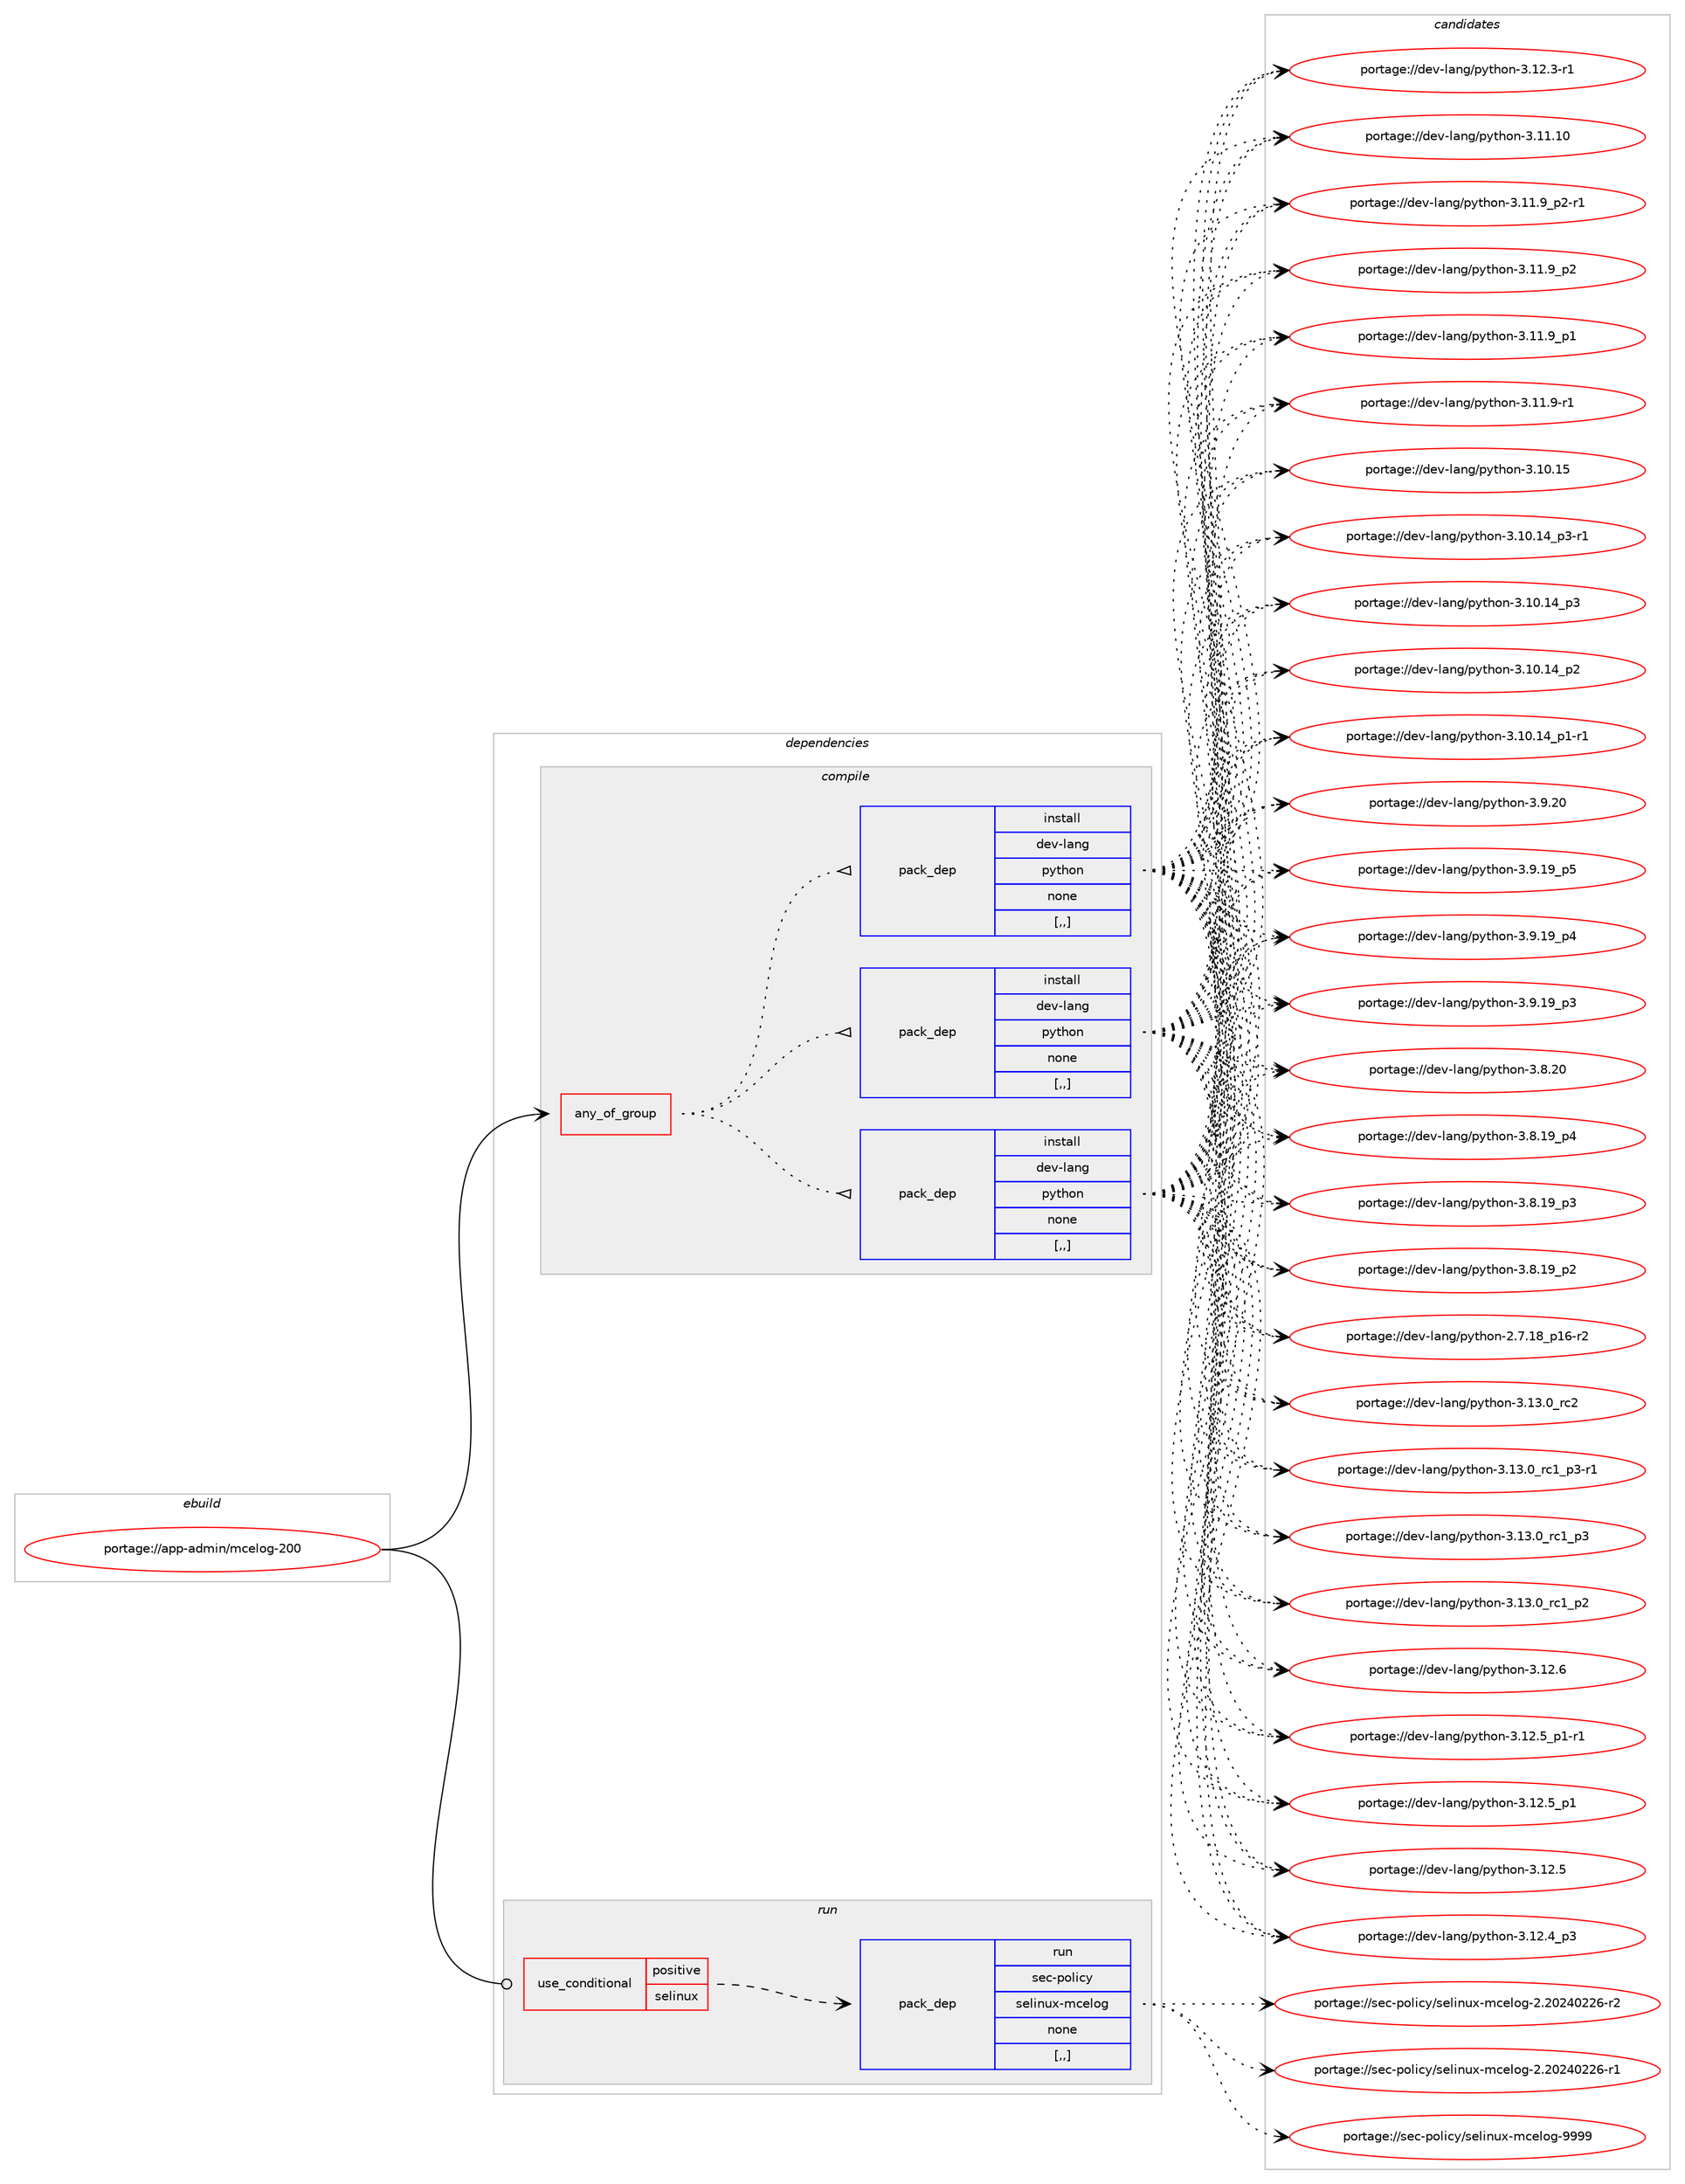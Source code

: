 digraph prolog {

# *************
# Graph options
# *************

newrank=true;
concentrate=true;
compound=true;
graph [rankdir=LR,fontname=Helvetica,fontsize=10,ranksep=1.5];#, ranksep=2.5, nodesep=0.2];
edge  [arrowhead=vee];
node  [fontname=Helvetica,fontsize=10];

# **********
# The ebuild
# **********

subgraph cluster_leftcol {
color=gray;
label=<<i>ebuild</i>>;
id [label="portage://app-admin/mcelog-200", color=red, width=4, href="../app-admin/mcelog-200.svg"];
}

# ****************
# The dependencies
# ****************

subgraph cluster_midcol {
color=gray;
label=<<i>dependencies</i>>;
subgraph cluster_compile {
fillcolor="#eeeeee";
style=filled;
label=<<i>compile</i>>;
subgraph any3380 {
dependency496662 [label=<<TABLE BORDER="0" CELLBORDER="1" CELLSPACING="0" CELLPADDING="4"><TR><TD CELLPADDING="10">any_of_group</TD></TR></TABLE>>, shape=none, color=red];subgraph pack362615 {
dependency496663 [label=<<TABLE BORDER="0" CELLBORDER="1" CELLSPACING="0" CELLPADDING="4" WIDTH="220"><TR><TD ROWSPAN="6" CELLPADDING="30">pack_dep</TD></TR><TR><TD WIDTH="110">install</TD></TR><TR><TD>dev-lang</TD></TR><TR><TD>python</TD></TR><TR><TD>none</TD></TR><TR><TD>[,,]</TD></TR></TABLE>>, shape=none, color=blue];
}
dependency496662:e -> dependency496663:w [weight=20,style="dotted",arrowhead="oinv"];
subgraph pack362616 {
dependency496664 [label=<<TABLE BORDER="0" CELLBORDER="1" CELLSPACING="0" CELLPADDING="4" WIDTH="220"><TR><TD ROWSPAN="6" CELLPADDING="30">pack_dep</TD></TR><TR><TD WIDTH="110">install</TD></TR><TR><TD>dev-lang</TD></TR><TR><TD>python</TD></TR><TR><TD>none</TD></TR><TR><TD>[,,]</TD></TR></TABLE>>, shape=none, color=blue];
}
dependency496662:e -> dependency496664:w [weight=20,style="dotted",arrowhead="oinv"];
subgraph pack362617 {
dependency496665 [label=<<TABLE BORDER="0" CELLBORDER="1" CELLSPACING="0" CELLPADDING="4" WIDTH="220"><TR><TD ROWSPAN="6" CELLPADDING="30">pack_dep</TD></TR><TR><TD WIDTH="110">install</TD></TR><TR><TD>dev-lang</TD></TR><TR><TD>python</TD></TR><TR><TD>none</TD></TR><TR><TD>[,,]</TD></TR></TABLE>>, shape=none, color=blue];
}
dependency496662:e -> dependency496665:w [weight=20,style="dotted",arrowhead="oinv"];
}
id:e -> dependency496662:w [weight=20,style="solid",arrowhead="vee"];
}
subgraph cluster_compileandrun {
fillcolor="#eeeeee";
style=filled;
label=<<i>compile and run</i>>;
}
subgraph cluster_run {
fillcolor="#eeeeee";
style=filled;
label=<<i>run</i>>;
subgraph cond130438 {
dependency496666 [label=<<TABLE BORDER="0" CELLBORDER="1" CELLSPACING="0" CELLPADDING="4"><TR><TD ROWSPAN="3" CELLPADDING="10">use_conditional</TD></TR><TR><TD>positive</TD></TR><TR><TD>selinux</TD></TR></TABLE>>, shape=none, color=red];
subgraph pack362618 {
dependency496667 [label=<<TABLE BORDER="0" CELLBORDER="1" CELLSPACING="0" CELLPADDING="4" WIDTH="220"><TR><TD ROWSPAN="6" CELLPADDING="30">pack_dep</TD></TR><TR><TD WIDTH="110">run</TD></TR><TR><TD>sec-policy</TD></TR><TR><TD>selinux-mcelog</TD></TR><TR><TD>none</TD></TR><TR><TD>[,,]</TD></TR></TABLE>>, shape=none, color=blue];
}
dependency496666:e -> dependency496667:w [weight=20,style="dashed",arrowhead="vee"];
}
id:e -> dependency496666:w [weight=20,style="solid",arrowhead="odot"];
}
}

# **************
# The candidates
# **************

subgraph cluster_choices {
rank=same;
color=gray;
label=<<i>candidates</i>>;

subgraph choice362615 {
color=black;
nodesep=1;
choice10010111845108971101034711212111610411111045514649514648951149950 [label="portage://dev-lang/python-3.13.0_rc2", color=red, width=4,href="../dev-lang/python-3.13.0_rc2.svg"];
choice1001011184510897110103471121211161041111104551464951464895114994995112514511449 [label="portage://dev-lang/python-3.13.0_rc1_p3-r1", color=red, width=4,href="../dev-lang/python-3.13.0_rc1_p3-r1.svg"];
choice100101118451089711010347112121116104111110455146495146489511499499511251 [label="portage://dev-lang/python-3.13.0_rc1_p3", color=red, width=4,href="../dev-lang/python-3.13.0_rc1_p3.svg"];
choice100101118451089711010347112121116104111110455146495146489511499499511250 [label="portage://dev-lang/python-3.13.0_rc1_p2", color=red, width=4,href="../dev-lang/python-3.13.0_rc1_p2.svg"];
choice10010111845108971101034711212111610411111045514649504654 [label="portage://dev-lang/python-3.12.6", color=red, width=4,href="../dev-lang/python-3.12.6.svg"];
choice1001011184510897110103471121211161041111104551464950465395112494511449 [label="portage://dev-lang/python-3.12.5_p1-r1", color=red, width=4,href="../dev-lang/python-3.12.5_p1-r1.svg"];
choice100101118451089711010347112121116104111110455146495046539511249 [label="portage://dev-lang/python-3.12.5_p1", color=red, width=4,href="../dev-lang/python-3.12.5_p1.svg"];
choice10010111845108971101034711212111610411111045514649504653 [label="portage://dev-lang/python-3.12.5", color=red, width=4,href="../dev-lang/python-3.12.5.svg"];
choice100101118451089711010347112121116104111110455146495046529511251 [label="portage://dev-lang/python-3.12.4_p3", color=red, width=4,href="../dev-lang/python-3.12.4_p3.svg"];
choice100101118451089711010347112121116104111110455146495046514511449 [label="portage://dev-lang/python-3.12.3-r1", color=red, width=4,href="../dev-lang/python-3.12.3-r1.svg"];
choice1001011184510897110103471121211161041111104551464949464948 [label="portage://dev-lang/python-3.11.10", color=red, width=4,href="../dev-lang/python-3.11.10.svg"];
choice1001011184510897110103471121211161041111104551464949465795112504511449 [label="portage://dev-lang/python-3.11.9_p2-r1", color=red, width=4,href="../dev-lang/python-3.11.9_p2-r1.svg"];
choice100101118451089711010347112121116104111110455146494946579511250 [label="portage://dev-lang/python-3.11.9_p2", color=red, width=4,href="../dev-lang/python-3.11.9_p2.svg"];
choice100101118451089711010347112121116104111110455146494946579511249 [label="portage://dev-lang/python-3.11.9_p1", color=red, width=4,href="../dev-lang/python-3.11.9_p1.svg"];
choice100101118451089711010347112121116104111110455146494946574511449 [label="portage://dev-lang/python-3.11.9-r1", color=red, width=4,href="../dev-lang/python-3.11.9-r1.svg"];
choice1001011184510897110103471121211161041111104551464948464953 [label="portage://dev-lang/python-3.10.15", color=red, width=4,href="../dev-lang/python-3.10.15.svg"];
choice100101118451089711010347112121116104111110455146494846495295112514511449 [label="portage://dev-lang/python-3.10.14_p3-r1", color=red, width=4,href="../dev-lang/python-3.10.14_p3-r1.svg"];
choice10010111845108971101034711212111610411111045514649484649529511251 [label="portage://dev-lang/python-3.10.14_p3", color=red, width=4,href="../dev-lang/python-3.10.14_p3.svg"];
choice10010111845108971101034711212111610411111045514649484649529511250 [label="portage://dev-lang/python-3.10.14_p2", color=red, width=4,href="../dev-lang/python-3.10.14_p2.svg"];
choice100101118451089711010347112121116104111110455146494846495295112494511449 [label="portage://dev-lang/python-3.10.14_p1-r1", color=red, width=4,href="../dev-lang/python-3.10.14_p1-r1.svg"];
choice10010111845108971101034711212111610411111045514657465048 [label="portage://dev-lang/python-3.9.20", color=red, width=4,href="../dev-lang/python-3.9.20.svg"];
choice100101118451089711010347112121116104111110455146574649579511253 [label="portage://dev-lang/python-3.9.19_p5", color=red, width=4,href="../dev-lang/python-3.9.19_p5.svg"];
choice100101118451089711010347112121116104111110455146574649579511252 [label="portage://dev-lang/python-3.9.19_p4", color=red, width=4,href="../dev-lang/python-3.9.19_p4.svg"];
choice100101118451089711010347112121116104111110455146574649579511251 [label="portage://dev-lang/python-3.9.19_p3", color=red, width=4,href="../dev-lang/python-3.9.19_p3.svg"];
choice10010111845108971101034711212111610411111045514656465048 [label="portage://dev-lang/python-3.8.20", color=red, width=4,href="../dev-lang/python-3.8.20.svg"];
choice100101118451089711010347112121116104111110455146564649579511252 [label="portage://dev-lang/python-3.8.19_p4", color=red, width=4,href="../dev-lang/python-3.8.19_p4.svg"];
choice100101118451089711010347112121116104111110455146564649579511251 [label="portage://dev-lang/python-3.8.19_p3", color=red, width=4,href="../dev-lang/python-3.8.19_p3.svg"];
choice100101118451089711010347112121116104111110455146564649579511250 [label="portage://dev-lang/python-3.8.19_p2", color=red, width=4,href="../dev-lang/python-3.8.19_p2.svg"];
choice100101118451089711010347112121116104111110455046554649569511249544511450 [label="portage://dev-lang/python-2.7.18_p16-r2", color=red, width=4,href="../dev-lang/python-2.7.18_p16-r2.svg"];
dependency496663:e -> choice10010111845108971101034711212111610411111045514649514648951149950:w [style=dotted,weight="100"];
dependency496663:e -> choice1001011184510897110103471121211161041111104551464951464895114994995112514511449:w [style=dotted,weight="100"];
dependency496663:e -> choice100101118451089711010347112121116104111110455146495146489511499499511251:w [style=dotted,weight="100"];
dependency496663:e -> choice100101118451089711010347112121116104111110455146495146489511499499511250:w [style=dotted,weight="100"];
dependency496663:e -> choice10010111845108971101034711212111610411111045514649504654:w [style=dotted,weight="100"];
dependency496663:e -> choice1001011184510897110103471121211161041111104551464950465395112494511449:w [style=dotted,weight="100"];
dependency496663:e -> choice100101118451089711010347112121116104111110455146495046539511249:w [style=dotted,weight="100"];
dependency496663:e -> choice10010111845108971101034711212111610411111045514649504653:w [style=dotted,weight="100"];
dependency496663:e -> choice100101118451089711010347112121116104111110455146495046529511251:w [style=dotted,weight="100"];
dependency496663:e -> choice100101118451089711010347112121116104111110455146495046514511449:w [style=dotted,weight="100"];
dependency496663:e -> choice1001011184510897110103471121211161041111104551464949464948:w [style=dotted,weight="100"];
dependency496663:e -> choice1001011184510897110103471121211161041111104551464949465795112504511449:w [style=dotted,weight="100"];
dependency496663:e -> choice100101118451089711010347112121116104111110455146494946579511250:w [style=dotted,weight="100"];
dependency496663:e -> choice100101118451089711010347112121116104111110455146494946579511249:w [style=dotted,weight="100"];
dependency496663:e -> choice100101118451089711010347112121116104111110455146494946574511449:w [style=dotted,weight="100"];
dependency496663:e -> choice1001011184510897110103471121211161041111104551464948464953:w [style=dotted,weight="100"];
dependency496663:e -> choice100101118451089711010347112121116104111110455146494846495295112514511449:w [style=dotted,weight="100"];
dependency496663:e -> choice10010111845108971101034711212111610411111045514649484649529511251:w [style=dotted,weight="100"];
dependency496663:e -> choice10010111845108971101034711212111610411111045514649484649529511250:w [style=dotted,weight="100"];
dependency496663:e -> choice100101118451089711010347112121116104111110455146494846495295112494511449:w [style=dotted,weight="100"];
dependency496663:e -> choice10010111845108971101034711212111610411111045514657465048:w [style=dotted,weight="100"];
dependency496663:e -> choice100101118451089711010347112121116104111110455146574649579511253:w [style=dotted,weight="100"];
dependency496663:e -> choice100101118451089711010347112121116104111110455146574649579511252:w [style=dotted,weight="100"];
dependency496663:e -> choice100101118451089711010347112121116104111110455146574649579511251:w [style=dotted,weight="100"];
dependency496663:e -> choice10010111845108971101034711212111610411111045514656465048:w [style=dotted,weight="100"];
dependency496663:e -> choice100101118451089711010347112121116104111110455146564649579511252:w [style=dotted,weight="100"];
dependency496663:e -> choice100101118451089711010347112121116104111110455146564649579511251:w [style=dotted,weight="100"];
dependency496663:e -> choice100101118451089711010347112121116104111110455146564649579511250:w [style=dotted,weight="100"];
dependency496663:e -> choice100101118451089711010347112121116104111110455046554649569511249544511450:w [style=dotted,weight="100"];
}
subgraph choice362616 {
color=black;
nodesep=1;
choice10010111845108971101034711212111610411111045514649514648951149950 [label="portage://dev-lang/python-3.13.0_rc2", color=red, width=4,href="../dev-lang/python-3.13.0_rc2.svg"];
choice1001011184510897110103471121211161041111104551464951464895114994995112514511449 [label="portage://dev-lang/python-3.13.0_rc1_p3-r1", color=red, width=4,href="../dev-lang/python-3.13.0_rc1_p3-r1.svg"];
choice100101118451089711010347112121116104111110455146495146489511499499511251 [label="portage://dev-lang/python-3.13.0_rc1_p3", color=red, width=4,href="../dev-lang/python-3.13.0_rc1_p3.svg"];
choice100101118451089711010347112121116104111110455146495146489511499499511250 [label="portage://dev-lang/python-3.13.0_rc1_p2", color=red, width=4,href="../dev-lang/python-3.13.0_rc1_p2.svg"];
choice10010111845108971101034711212111610411111045514649504654 [label="portage://dev-lang/python-3.12.6", color=red, width=4,href="../dev-lang/python-3.12.6.svg"];
choice1001011184510897110103471121211161041111104551464950465395112494511449 [label="portage://dev-lang/python-3.12.5_p1-r1", color=red, width=4,href="../dev-lang/python-3.12.5_p1-r1.svg"];
choice100101118451089711010347112121116104111110455146495046539511249 [label="portage://dev-lang/python-3.12.5_p1", color=red, width=4,href="../dev-lang/python-3.12.5_p1.svg"];
choice10010111845108971101034711212111610411111045514649504653 [label="portage://dev-lang/python-3.12.5", color=red, width=4,href="../dev-lang/python-3.12.5.svg"];
choice100101118451089711010347112121116104111110455146495046529511251 [label="portage://dev-lang/python-3.12.4_p3", color=red, width=4,href="../dev-lang/python-3.12.4_p3.svg"];
choice100101118451089711010347112121116104111110455146495046514511449 [label="portage://dev-lang/python-3.12.3-r1", color=red, width=4,href="../dev-lang/python-3.12.3-r1.svg"];
choice1001011184510897110103471121211161041111104551464949464948 [label="portage://dev-lang/python-3.11.10", color=red, width=4,href="../dev-lang/python-3.11.10.svg"];
choice1001011184510897110103471121211161041111104551464949465795112504511449 [label="portage://dev-lang/python-3.11.9_p2-r1", color=red, width=4,href="../dev-lang/python-3.11.9_p2-r1.svg"];
choice100101118451089711010347112121116104111110455146494946579511250 [label="portage://dev-lang/python-3.11.9_p2", color=red, width=4,href="../dev-lang/python-3.11.9_p2.svg"];
choice100101118451089711010347112121116104111110455146494946579511249 [label="portage://dev-lang/python-3.11.9_p1", color=red, width=4,href="../dev-lang/python-3.11.9_p1.svg"];
choice100101118451089711010347112121116104111110455146494946574511449 [label="portage://dev-lang/python-3.11.9-r1", color=red, width=4,href="../dev-lang/python-3.11.9-r1.svg"];
choice1001011184510897110103471121211161041111104551464948464953 [label="portage://dev-lang/python-3.10.15", color=red, width=4,href="../dev-lang/python-3.10.15.svg"];
choice100101118451089711010347112121116104111110455146494846495295112514511449 [label="portage://dev-lang/python-3.10.14_p3-r1", color=red, width=4,href="../dev-lang/python-3.10.14_p3-r1.svg"];
choice10010111845108971101034711212111610411111045514649484649529511251 [label="portage://dev-lang/python-3.10.14_p3", color=red, width=4,href="../dev-lang/python-3.10.14_p3.svg"];
choice10010111845108971101034711212111610411111045514649484649529511250 [label="portage://dev-lang/python-3.10.14_p2", color=red, width=4,href="../dev-lang/python-3.10.14_p2.svg"];
choice100101118451089711010347112121116104111110455146494846495295112494511449 [label="portage://dev-lang/python-3.10.14_p1-r1", color=red, width=4,href="../dev-lang/python-3.10.14_p1-r1.svg"];
choice10010111845108971101034711212111610411111045514657465048 [label="portage://dev-lang/python-3.9.20", color=red, width=4,href="../dev-lang/python-3.9.20.svg"];
choice100101118451089711010347112121116104111110455146574649579511253 [label="portage://dev-lang/python-3.9.19_p5", color=red, width=4,href="../dev-lang/python-3.9.19_p5.svg"];
choice100101118451089711010347112121116104111110455146574649579511252 [label="portage://dev-lang/python-3.9.19_p4", color=red, width=4,href="../dev-lang/python-3.9.19_p4.svg"];
choice100101118451089711010347112121116104111110455146574649579511251 [label="portage://dev-lang/python-3.9.19_p3", color=red, width=4,href="../dev-lang/python-3.9.19_p3.svg"];
choice10010111845108971101034711212111610411111045514656465048 [label="portage://dev-lang/python-3.8.20", color=red, width=4,href="../dev-lang/python-3.8.20.svg"];
choice100101118451089711010347112121116104111110455146564649579511252 [label="portage://dev-lang/python-3.8.19_p4", color=red, width=4,href="../dev-lang/python-3.8.19_p4.svg"];
choice100101118451089711010347112121116104111110455146564649579511251 [label="portage://dev-lang/python-3.8.19_p3", color=red, width=4,href="../dev-lang/python-3.8.19_p3.svg"];
choice100101118451089711010347112121116104111110455146564649579511250 [label="portage://dev-lang/python-3.8.19_p2", color=red, width=4,href="../dev-lang/python-3.8.19_p2.svg"];
choice100101118451089711010347112121116104111110455046554649569511249544511450 [label="portage://dev-lang/python-2.7.18_p16-r2", color=red, width=4,href="../dev-lang/python-2.7.18_p16-r2.svg"];
dependency496664:e -> choice10010111845108971101034711212111610411111045514649514648951149950:w [style=dotted,weight="100"];
dependency496664:e -> choice1001011184510897110103471121211161041111104551464951464895114994995112514511449:w [style=dotted,weight="100"];
dependency496664:e -> choice100101118451089711010347112121116104111110455146495146489511499499511251:w [style=dotted,weight="100"];
dependency496664:e -> choice100101118451089711010347112121116104111110455146495146489511499499511250:w [style=dotted,weight="100"];
dependency496664:e -> choice10010111845108971101034711212111610411111045514649504654:w [style=dotted,weight="100"];
dependency496664:e -> choice1001011184510897110103471121211161041111104551464950465395112494511449:w [style=dotted,weight="100"];
dependency496664:e -> choice100101118451089711010347112121116104111110455146495046539511249:w [style=dotted,weight="100"];
dependency496664:e -> choice10010111845108971101034711212111610411111045514649504653:w [style=dotted,weight="100"];
dependency496664:e -> choice100101118451089711010347112121116104111110455146495046529511251:w [style=dotted,weight="100"];
dependency496664:e -> choice100101118451089711010347112121116104111110455146495046514511449:w [style=dotted,weight="100"];
dependency496664:e -> choice1001011184510897110103471121211161041111104551464949464948:w [style=dotted,weight="100"];
dependency496664:e -> choice1001011184510897110103471121211161041111104551464949465795112504511449:w [style=dotted,weight="100"];
dependency496664:e -> choice100101118451089711010347112121116104111110455146494946579511250:w [style=dotted,weight="100"];
dependency496664:e -> choice100101118451089711010347112121116104111110455146494946579511249:w [style=dotted,weight="100"];
dependency496664:e -> choice100101118451089711010347112121116104111110455146494946574511449:w [style=dotted,weight="100"];
dependency496664:e -> choice1001011184510897110103471121211161041111104551464948464953:w [style=dotted,weight="100"];
dependency496664:e -> choice100101118451089711010347112121116104111110455146494846495295112514511449:w [style=dotted,weight="100"];
dependency496664:e -> choice10010111845108971101034711212111610411111045514649484649529511251:w [style=dotted,weight="100"];
dependency496664:e -> choice10010111845108971101034711212111610411111045514649484649529511250:w [style=dotted,weight="100"];
dependency496664:e -> choice100101118451089711010347112121116104111110455146494846495295112494511449:w [style=dotted,weight="100"];
dependency496664:e -> choice10010111845108971101034711212111610411111045514657465048:w [style=dotted,weight="100"];
dependency496664:e -> choice100101118451089711010347112121116104111110455146574649579511253:w [style=dotted,weight="100"];
dependency496664:e -> choice100101118451089711010347112121116104111110455146574649579511252:w [style=dotted,weight="100"];
dependency496664:e -> choice100101118451089711010347112121116104111110455146574649579511251:w [style=dotted,weight="100"];
dependency496664:e -> choice10010111845108971101034711212111610411111045514656465048:w [style=dotted,weight="100"];
dependency496664:e -> choice100101118451089711010347112121116104111110455146564649579511252:w [style=dotted,weight="100"];
dependency496664:e -> choice100101118451089711010347112121116104111110455146564649579511251:w [style=dotted,weight="100"];
dependency496664:e -> choice100101118451089711010347112121116104111110455146564649579511250:w [style=dotted,weight="100"];
dependency496664:e -> choice100101118451089711010347112121116104111110455046554649569511249544511450:w [style=dotted,weight="100"];
}
subgraph choice362617 {
color=black;
nodesep=1;
choice10010111845108971101034711212111610411111045514649514648951149950 [label="portage://dev-lang/python-3.13.0_rc2", color=red, width=4,href="../dev-lang/python-3.13.0_rc2.svg"];
choice1001011184510897110103471121211161041111104551464951464895114994995112514511449 [label="portage://dev-lang/python-3.13.0_rc1_p3-r1", color=red, width=4,href="../dev-lang/python-3.13.0_rc1_p3-r1.svg"];
choice100101118451089711010347112121116104111110455146495146489511499499511251 [label="portage://dev-lang/python-3.13.0_rc1_p3", color=red, width=4,href="../dev-lang/python-3.13.0_rc1_p3.svg"];
choice100101118451089711010347112121116104111110455146495146489511499499511250 [label="portage://dev-lang/python-3.13.0_rc1_p2", color=red, width=4,href="../dev-lang/python-3.13.0_rc1_p2.svg"];
choice10010111845108971101034711212111610411111045514649504654 [label="portage://dev-lang/python-3.12.6", color=red, width=4,href="../dev-lang/python-3.12.6.svg"];
choice1001011184510897110103471121211161041111104551464950465395112494511449 [label="portage://dev-lang/python-3.12.5_p1-r1", color=red, width=4,href="../dev-lang/python-3.12.5_p1-r1.svg"];
choice100101118451089711010347112121116104111110455146495046539511249 [label="portage://dev-lang/python-3.12.5_p1", color=red, width=4,href="../dev-lang/python-3.12.5_p1.svg"];
choice10010111845108971101034711212111610411111045514649504653 [label="portage://dev-lang/python-3.12.5", color=red, width=4,href="../dev-lang/python-3.12.5.svg"];
choice100101118451089711010347112121116104111110455146495046529511251 [label="portage://dev-lang/python-3.12.4_p3", color=red, width=4,href="../dev-lang/python-3.12.4_p3.svg"];
choice100101118451089711010347112121116104111110455146495046514511449 [label="portage://dev-lang/python-3.12.3-r1", color=red, width=4,href="../dev-lang/python-3.12.3-r1.svg"];
choice1001011184510897110103471121211161041111104551464949464948 [label="portage://dev-lang/python-3.11.10", color=red, width=4,href="../dev-lang/python-3.11.10.svg"];
choice1001011184510897110103471121211161041111104551464949465795112504511449 [label="portage://dev-lang/python-3.11.9_p2-r1", color=red, width=4,href="../dev-lang/python-3.11.9_p2-r1.svg"];
choice100101118451089711010347112121116104111110455146494946579511250 [label="portage://dev-lang/python-3.11.9_p2", color=red, width=4,href="../dev-lang/python-3.11.9_p2.svg"];
choice100101118451089711010347112121116104111110455146494946579511249 [label="portage://dev-lang/python-3.11.9_p1", color=red, width=4,href="../dev-lang/python-3.11.9_p1.svg"];
choice100101118451089711010347112121116104111110455146494946574511449 [label="portage://dev-lang/python-3.11.9-r1", color=red, width=4,href="../dev-lang/python-3.11.9-r1.svg"];
choice1001011184510897110103471121211161041111104551464948464953 [label="portage://dev-lang/python-3.10.15", color=red, width=4,href="../dev-lang/python-3.10.15.svg"];
choice100101118451089711010347112121116104111110455146494846495295112514511449 [label="portage://dev-lang/python-3.10.14_p3-r1", color=red, width=4,href="../dev-lang/python-3.10.14_p3-r1.svg"];
choice10010111845108971101034711212111610411111045514649484649529511251 [label="portage://dev-lang/python-3.10.14_p3", color=red, width=4,href="../dev-lang/python-3.10.14_p3.svg"];
choice10010111845108971101034711212111610411111045514649484649529511250 [label="portage://dev-lang/python-3.10.14_p2", color=red, width=4,href="../dev-lang/python-3.10.14_p2.svg"];
choice100101118451089711010347112121116104111110455146494846495295112494511449 [label="portage://dev-lang/python-3.10.14_p1-r1", color=red, width=4,href="../dev-lang/python-3.10.14_p1-r1.svg"];
choice10010111845108971101034711212111610411111045514657465048 [label="portage://dev-lang/python-3.9.20", color=red, width=4,href="../dev-lang/python-3.9.20.svg"];
choice100101118451089711010347112121116104111110455146574649579511253 [label="portage://dev-lang/python-3.9.19_p5", color=red, width=4,href="../dev-lang/python-3.9.19_p5.svg"];
choice100101118451089711010347112121116104111110455146574649579511252 [label="portage://dev-lang/python-3.9.19_p4", color=red, width=4,href="../dev-lang/python-3.9.19_p4.svg"];
choice100101118451089711010347112121116104111110455146574649579511251 [label="portage://dev-lang/python-3.9.19_p3", color=red, width=4,href="../dev-lang/python-3.9.19_p3.svg"];
choice10010111845108971101034711212111610411111045514656465048 [label="portage://dev-lang/python-3.8.20", color=red, width=4,href="../dev-lang/python-3.8.20.svg"];
choice100101118451089711010347112121116104111110455146564649579511252 [label="portage://dev-lang/python-3.8.19_p4", color=red, width=4,href="../dev-lang/python-3.8.19_p4.svg"];
choice100101118451089711010347112121116104111110455146564649579511251 [label="portage://dev-lang/python-3.8.19_p3", color=red, width=4,href="../dev-lang/python-3.8.19_p3.svg"];
choice100101118451089711010347112121116104111110455146564649579511250 [label="portage://dev-lang/python-3.8.19_p2", color=red, width=4,href="../dev-lang/python-3.8.19_p2.svg"];
choice100101118451089711010347112121116104111110455046554649569511249544511450 [label="portage://dev-lang/python-2.7.18_p16-r2", color=red, width=4,href="../dev-lang/python-2.7.18_p16-r2.svg"];
dependency496665:e -> choice10010111845108971101034711212111610411111045514649514648951149950:w [style=dotted,weight="100"];
dependency496665:e -> choice1001011184510897110103471121211161041111104551464951464895114994995112514511449:w [style=dotted,weight="100"];
dependency496665:e -> choice100101118451089711010347112121116104111110455146495146489511499499511251:w [style=dotted,weight="100"];
dependency496665:e -> choice100101118451089711010347112121116104111110455146495146489511499499511250:w [style=dotted,weight="100"];
dependency496665:e -> choice10010111845108971101034711212111610411111045514649504654:w [style=dotted,weight="100"];
dependency496665:e -> choice1001011184510897110103471121211161041111104551464950465395112494511449:w [style=dotted,weight="100"];
dependency496665:e -> choice100101118451089711010347112121116104111110455146495046539511249:w [style=dotted,weight="100"];
dependency496665:e -> choice10010111845108971101034711212111610411111045514649504653:w [style=dotted,weight="100"];
dependency496665:e -> choice100101118451089711010347112121116104111110455146495046529511251:w [style=dotted,weight="100"];
dependency496665:e -> choice100101118451089711010347112121116104111110455146495046514511449:w [style=dotted,weight="100"];
dependency496665:e -> choice1001011184510897110103471121211161041111104551464949464948:w [style=dotted,weight="100"];
dependency496665:e -> choice1001011184510897110103471121211161041111104551464949465795112504511449:w [style=dotted,weight="100"];
dependency496665:e -> choice100101118451089711010347112121116104111110455146494946579511250:w [style=dotted,weight="100"];
dependency496665:e -> choice100101118451089711010347112121116104111110455146494946579511249:w [style=dotted,weight="100"];
dependency496665:e -> choice100101118451089711010347112121116104111110455146494946574511449:w [style=dotted,weight="100"];
dependency496665:e -> choice1001011184510897110103471121211161041111104551464948464953:w [style=dotted,weight="100"];
dependency496665:e -> choice100101118451089711010347112121116104111110455146494846495295112514511449:w [style=dotted,weight="100"];
dependency496665:e -> choice10010111845108971101034711212111610411111045514649484649529511251:w [style=dotted,weight="100"];
dependency496665:e -> choice10010111845108971101034711212111610411111045514649484649529511250:w [style=dotted,weight="100"];
dependency496665:e -> choice100101118451089711010347112121116104111110455146494846495295112494511449:w [style=dotted,weight="100"];
dependency496665:e -> choice10010111845108971101034711212111610411111045514657465048:w [style=dotted,weight="100"];
dependency496665:e -> choice100101118451089711010347112121116104111110455146574649579511253:w [style=dotted,weight="100"];
dependency496665:e -> choice100101118451089711010347112121116104111110455146574649579511252:w [style=dotted,weight="100"];
dependency496665:e -> choice100101118451089711010347112121116104111110455146574649579511251:w [style=dotted,weight="100"];
dependency496665:e -> choice10010111845108971101034711212111610411111045514656465048:w [style=dotted,weight="100"];
dependency496665:e -> choice100101118451089711010347112121116104111110455146564649579511252:w [style=dotted,weight="100"];
dependency496665:e -> choice100101118451089711010347112121116104111110455146564649579511251:w [style=dotted,weight="100"];
dependency496665:e -> choice100101118451089711010347112121116104111110455146564649579511250:w [style=dotted,weight="100"];
dependency496665:e -> choice100101118451089711010347112121116104111110455046554649569511249544511450:w [style=dotted,weight="100"];
}
subgraph choice362618 {
color=black;
nodesep=1;
choice1151019945112111108105991214711510110810511011712045109991011081111034557575757 [label="portage://sec-policy/selinux-mcelog-9999", color=red, width=4,href="../sec-policy/selinux-mcelog-9999.svg"];
choice11510199451121111081059912147115101108105110117120451099910110811110345504650485052485050544511450 [label="portage://sec-policy/selinux-mcelog-2.20240226-r2", color=red, width=4,href="../sec-policy/selinux-mcelog-2.20240226-r2.svg"];
choice11510199451121111081059912147115101108105110117120451099910110811110345504650485052485050544511449 [label="portage://sec-policy/selinux-mcelog-2.20240226-r1", color=red, width=4,href="../sec-policy/selinux-mcelog-2.20240226-r1.svg"];
dependency496667:e -> choice1151019945112111108105991214711510110810511011712045109991011081111034557575757:w [style=dotted,weight="100"];
dependency496667:e -> choice11510199451121111081059912147115101108105110117120451099910110811110345504650485052485050544511450:w [style=dotted,weight="100"];
dependency496667:e -> choice11510199451121111081059912147115101108105110117120451099910110811110345504650485052485050544511449:w [style=dotted,weight="100"];
}
}

}

